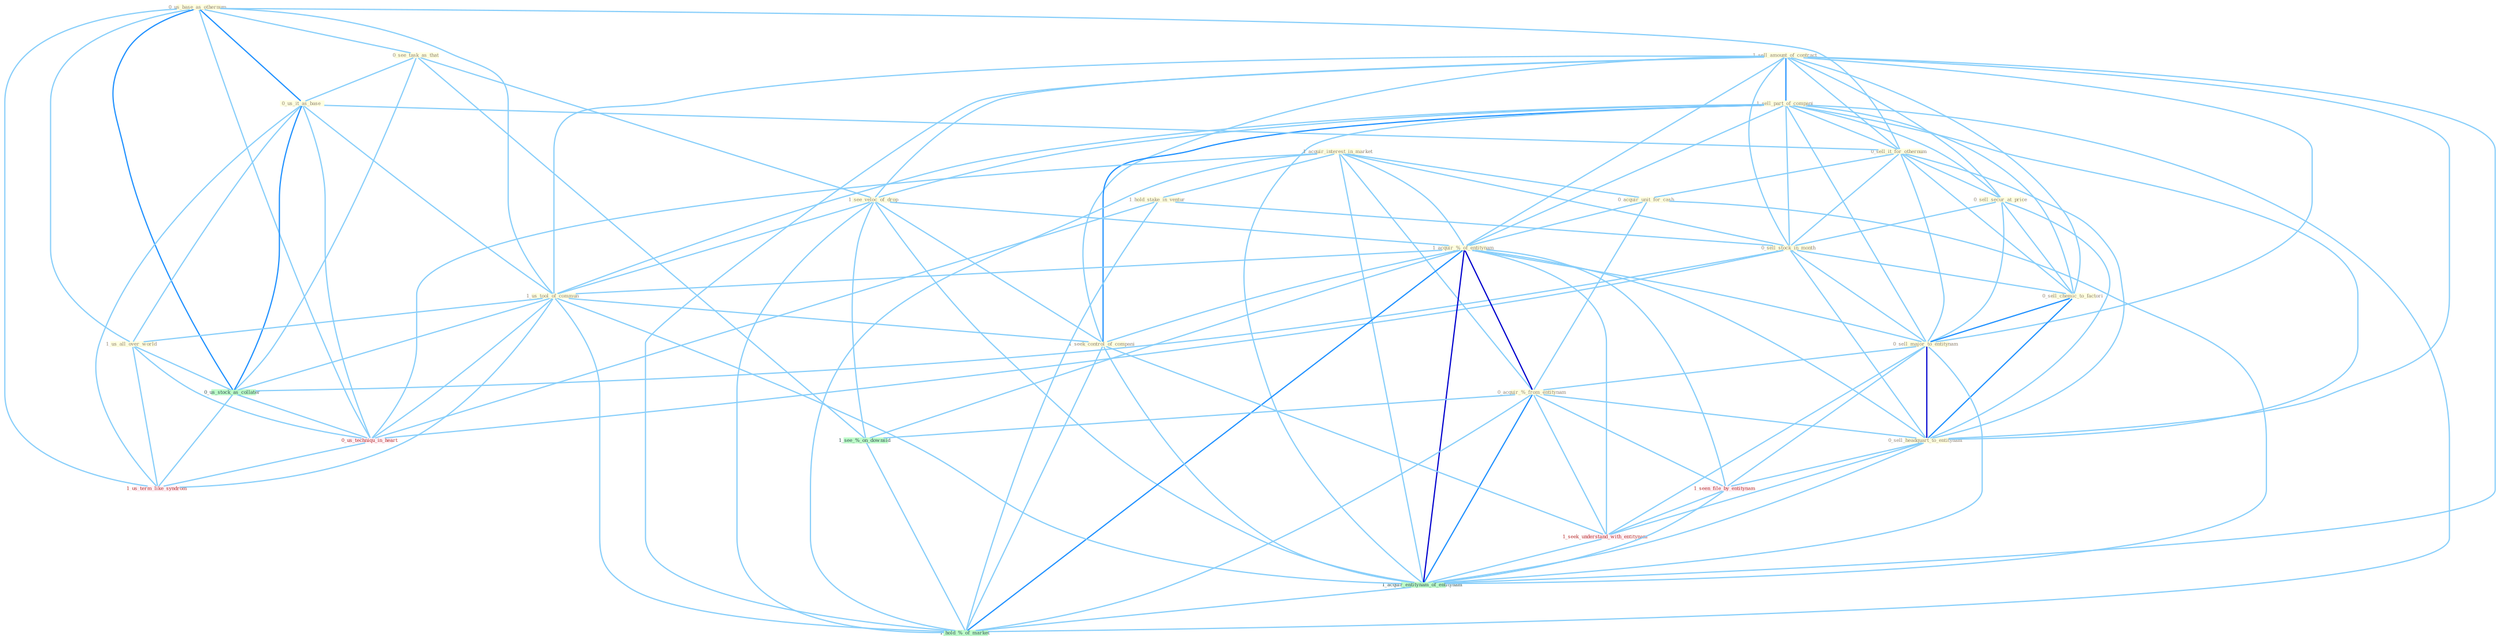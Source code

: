 Graph G{ 
    node
    [shape=polygon,style=filled,width=.5,height=.06,color="#BDFCC9",fixedsize=true,fontsize=4,
    fontcolor="#2f4f4f"];
    {node
    [color="#ffffe0", fontcolor="#8b7d6b"] "0_us_base_as_othernum " "1_sell_amount_of_contract " "1_sell_part_of_compani " "0_see_task_as_that " "0_us_it_as_base " "1_acquir_interest_in_market " "0_sell_it_for_othernum " "1_hold_stake_in_ventur " "0_sell_secur_at_price " "0_sell_stock_in_month " "0_acquir_unit_for_cash " "0_sell_chemic_to_factori " "1_see_veloc_of_drop " "1_acquir_%_of_entitynam " "0_sell_major_to_entitynam " "1_us_tool_of_commun " "0_acquir_%_from_entitynam " "1_seek_control_of_compani " "1_us_all_over_world " "0_sell_headquart_to_entitynam "}
{node [color="#fff0f5", fontcolor="#b22222"] "1_seen_file_by_entitynam " "1_seek_understand_with_entitynam " "0_us_techniqu_in_heart " "1_us_term_like_syndrom "}
edge [color="#B0E2FF"];

	"0_us_base_as_othernum " -- "0_see_task_as_that " [w="1", color="#87cefa" ];
	"0_us_base_as_othernum " -- "0_us_it_as_base " [w="2", color="#1e90ff" , len=0.8];
	"0_us_base_as_othernum " -- "0_sell_it_for_othernum " [w="1", color="#87cefa" ];
	"0_us_base_as_othernum " -- "1_us_tool_of_commun " [w="1", color="#87cefa" ];
	"0_us_base_as_othernum " -- "1_us_all_over_world " [w="1", color="#87cefa" ];
	"0_us_base_as_othernum " -- "0_us_stock_as_collater " [w="2", color="#1e90ff" , len=0.8];
	"0_us_base_as_othernum " -- "0_us_techniqu_in_heart " [w="1", color="#87cefa" ];
	"0_us_base_as_othernum " -- "1_us_term_like_syndrom " [w="1", color="#87cefa" ];
	"1_sell_amount_of_contract " -- "1_sell_part_of_compani " [w="2", color="#1e90ff" , len=0.8];
	"1_sell_amount_of_contract " -- "0_sell_it_for_othernum " [w="1", color="#87cefa" ];
	"1_sell_amount_of_contract " -- "0_sell_secur_at_price " [w="1", color="#87cefa" ];
	"1_sell_amount_of_contract " -- "0_sell_stock_in_month " [w="1", color="#87cefa" ];
	"1_sell_amount_of_contract " -- "0_sell_chemic_to_factori " [w="1", color="#87cefa" ];
	"1_sell_amount_of_contract " -- "1_see_veloc_of_drop " [w="1", color="#87cefa" ];
	"1_sell_amount_of_contract " -- "1_acquir_%_of_entitynam " [w="1", color="#87cefa" ];
	"1_sell_amount_of_contract " -- "0_sell_major_to_entitynam " [w="1", color="#87cefa" ];
	"1_sell_amount_of_contract " -- "1_us_tool_of_commun " [w="1", color="#87cefa" ];
	"1_sell_amount_of_contract " -- "1_seek_control_of_compani " [w="1", color="#87cefa" ];
	"1_sell_amount_of_contract " -- "0_sell_headquart_to_entitynam " [w="1", color="#87cefa" ];
	"1_sell_amount_of_contract " -- "1_acquir_entitynam_of_entitynam " [w="1", color="#87cefa" ];
	"1_sell_amount_of_contract " -- "1_hold_%_of_market " [w="1", color="#87cefa" ];
	"1_sell_part_of_compani " -- "0_sell_it_for_othernum " [w="1", color="#87cefa" ];
	"1_sell_part_of_compani " -- "0_sell_secur_at_price " [w="1", color="#87cefa" ];
	"1_sell_part_of_compani " -- "0_sell_stock_in_month " [w="1", color="#87cefa" ];
	"1_sell_part_of_compani " -- "0_sell_chemic_to_factori " [w="1", color="#87cefa" ];
	"1_sell_part_of_compani " -- "1_see_veloc_of_drop " [w="1", color="#87cefa" ];
	"1_sell_part_of_compani " -- "1_acquir_%_of_entitynam " [w="1", color="#87cefa" ];
	"1_sell_part_of_compani " -- "0_sell_major_to_entitynam " [w="1", color="#87cefa" ];
	"1_sell_part_of_compani " -- "1_us_tool_of_commun " [w="1", color="#87cefa" ];
	"1_sell_part_of_compani " -- "1_seek_control_of_compani " [w="2", color="#1e90ff" , len=0.8];
	"1_sell_part_of_compani " -- "0_sell_headquart_to_entitynam " [w="1", color="#87cefa" ];
	"1_sell_part_of_compani " -- "1_acquir_entitynam_of_entitynam " [w="1", color="#87cefa" ];
	"1_sell_part_of_compani " -- "1_hold_%_of_market " [w="1", color="#87cefa" ];
	"0_see_task_as_that " -- "0_us_it_as_base " [w="1", color="#87cefa" ];
	"0_see_task_as_that " -- "1_see_veloc_of_drop " [w="1", color="#87cefa" ];
	"0_see_task_as_that " -- "0_us_stock_as_collater " [w="1", color="#87cefa" ];
	"0_see_task_as_that " -- "1_see_%_on_downsid " [w="1", color="#87cefa" ];
	"0_us_it_as_base " -- "0_sell_it_for_othernum " [w="1", color="#87cefa" ];
	"0_us_it_as_base " -- "1_us_tool_of_commun " [w="1", color="#87cefa" ];
	"0_us_it_as_base " -- "1_us_all_over_world " [w="1", color="#87cefa" ];
	"0_us_it_as_base " -- "0_us_stock_as_collater " [w="2", color="#1e90ff" , len=0.8];
	"0_us_it_as_base " -- "0_us_techniqu_in_heart " [w="1", color="#87cefa" ];
	"0_us_it_as_base " -- "1_us_term_like_syndrom " [w="1", color="#87cefa" ];
	"1_acquir_interest_in_market " -- "1_hold_stake_in_ventur " [w="1", color="#87cefa" ];
	"1_acquir_interest_in_market " -- "0_sell_stock_in_month " [w="1", color="#87cefa" ];
	"1_acquir_interest_in_market " -- "0_acquir_unit_for_cash " [w="1", color="#87cefa" ];
	"1_acquir_interest_in_market " -- "1_acquir_%_of_entitynam " [w="1", color="#87cefa" ];
	"1_acquir_interest_in_market " -- "0_acquir_%_from_entitynam " [w="1", color="#87cefa" ];
	"1_acquir_interest_in_market " -- "1_acquir_entitynam_of_entitynam " [w="1", color="#87cefa" ];
	"1_acquir_interest_in_market " -- "0_us_techniqu_in_heart " [w="1", color="#87cefa" ];
	"1_acquir_interest_in_market " -- "1_hold_%_of_market " [w="1", color="#87cefa" ];
	"0_sell_it_for_othernum " -- "0_sell_secur_at_price " [w="1", color="#87cefa" ];
	"0_sell_it_for_othernum " -- "0_sell_stock_in_month " [w="1", color="#87cefa" ];
	"0_sell_it_for_othernum " -- "0_acquir_unit_for_cash " [w="1", color="#87cefa" ];
	"0_sell_it_for_othernum " -- "0_sell_chemic_to_factori " [w="1", color="#87cefa" ];
	"0_sell_it_for_othernum " -- "0_sell_major_to_entitynam " [w="1", color="#87cefa" ];
	"0_sell_it_for_othernum " -- "0_sell_headquart_to_entitynam " [w="1", color="#87cefa" ];
	"1_hold_stake_in_ventur " -- "0_sell_stock_in_month " [w="1", color="#87cefa" ];
	"1_hold_stake_in_ventur " -- "0_us_techniqu_in_heart " [w="1", color="#87cefa" ];
	"1_hold_stake_in_ventur " -- "1_hold_%_of_market " [w="1", color="#87cefa" ];
	"0_sell_secur_at_price " -- "0_sell_stock_in_month " [w="1", color="#87cefa" ];
	"0_sell_secur_at_price " -- "0_sell_chemic_to_factori " [w="1", color="#87cefa" ];
	"0_sell_secur_at_price " -- "0_sell_major_to_entitynam " [w="1", color="#87cefa" ];
	"0_sell_secur_at_price " -- "0_sell_headquart_to_entitynam " [w="1", color="#87cefa" ];
	"0_sell_stock_in_month " -- "0_sell_chemic_to_factori " [w="1", color="#87cefa" ];
	"0_sell_stock_in_month " -- "0_sell_major_to_entitynam " [w="1", color="#87cefa" ];
	"0_sell_stock_in_month " -- "0_sell_headquart_to_entitynam " [w="1", color="#87cefa" ];
	"0_sell_stock_in_month " -- "0_us_stock_as_collater " [w="1", color="#87cefa" ];
	"0_sell_stock_in_month " -- "0_us_techniqu_in_heart " [w="1", color="#87cefa" ];
	"0_acquir_unit_for_cash " -- "1_acquir_%_of_entitynam " [w="1", color="#87cefa" ];
	"0_acquir_unit_for_cash " -- "0_acquir_%_from_entitynam " [w="1", color="#87cefa" ];
	"0_acquir_unit_for_cash " -- "1_acquir_entitynam_of_entitynam " [w="1", color="#87cefa" ];
	"0_sell_chemic_to_factori " -- "0_sell_major_to_entitynam " [w="2", color="#1e90ff" , len=0.8];
	"0_sell_chemic_to_factori " -- "0_sell_headquart_to_entitynam " [w="2", color="#1e90ff" , len=0.8];
	"1_see_veloc_of_drop " -- "1_acquir_%_of_entitynam " [w="1", color="#87cefa" ];
	"1_see_veloc_of_drop " -- "1_us_tool_of_commun " [w="1", color="#87cefa" ];
	"1_see_veloc_of_drop " -- "1_seek_control_of_compani " [w="1", color="#87cefa" ];
	"1_see_veloc_of_drop " -- "1_acquir_entitynam_of_entitynam " [w="1", color="#87cefa" ];
	"1_see_veloc_of_drop " -- "1_see_%_on_downsid " [w="1", color="#87cefa" ];
	"1_see_veloc_of_drop " -- "1_hold_%_of_market " [w="1", color="#87cefa" ];
	"1_acquir_%_of_entitynam " -- "0_sell_major_to_entitynam " [w="1", color="#87cefa" ];
	"1_acquir_%_of_entitynam " -- "1_us_tool_of_commun " [w="1", color="#87cefa" ];
	"1_acquir_%_of_entitynam " -- "0_acquir_%_from_entitynam " [w="3", color="#0000cd" , len=0.6];
	"1_acquir_%_of_entitynam " -- "1_seek_control_of_compani " [w="1", color="#87cefa" ];
	"1_acquir_%_of_entitynam " -- "0_sell_headquart_to_entitynam " [w="1", color="#87cefa" ];
	"1_acquir_%_of_entitynam " -- "1_seen_file_by_entitynam " [w="1", color="#87cefa" ];
	"1_acquir_%_of_entitynam " -- "1_seek_understand_with_entitynam " [w="1", color="#87cefa" ];
	"1_acquir_%_of_entitynam " -- "1_acquir_entitynam_of_entitynam " [w="3", color="#0000cd" , len=0.6];
	"1_acquir_%_of_entitynam " -- "1_see_%_on_downsid " [w="1", color="#87cefa" ];
	"1_acquir_%_of_entitynam " -- "1_hold_%_of_market " [w="2", color="#1e90ff" , len=0.8];
	"0_sell_major_to_entitynam " -- "0_acquir_%_from_entitynam " [w="1", color="#87cefa" ];
	"0_sell_major_to_entitynam " -- "0_sell_headquart_to_entitynam " [w="3", color="#0000cd" , len=0.6];
	"0_sell_major_to_entitynam " -- "1_seen_file_by_entitynam " [w="1", color="#87cefa" ];
	"0_sell_major_to_entitynam " -- "1_seek_understand_with_entitynam " [w="1", color="#87cefa" ];
	"0_sell_major_to_entitynam " -- "1_acquir_entitynam_of_entitynam " [w="1", color="#87cefa" ];
	"1_us_tool_of_commun " -- "1_seek_control_of_compani " [w="1", color="#87cefa" ];
	"1_us_tool_of_commun " -- "1_us_all_over_world " [w="1", color="#87cefa" ];
	"1_us_tool_of_commun " -- "0_us_stock_as_collater " [w="1", color="#87cefa" ];
	"1_us_tool_of_commun " -- "1_acquir_entitynam_of_entitynam " [w="1", color="#87cefa" ];
	"1_us_tool_of_commun " -- "0_us_techniqu_in_heart " [w="1", color="#87cefa" ];
	"1_us_tool_of_commun " -- "1_us_term_like_syndrom " [w="1", color="#87cefa" ];
	"1_us_tool_of_commun " -- "1_hold_%_of_market " [w="1", color="#87cefa" ];
	"0_acquir_%_from_entitynam " -- "0_sell_headquart_to_entitynam " [w="1", color="#87cefa" ];
	"0_acquir_%_from_entitynam " -- "1_seen_file_by_entitynam " [w="1", color="#87cefa" ];
	"0_acquir_%_from_entitynam " -- "1_seek_understand_with_entitynam " [w="1", color="#87cefa" ];
	"0_acquir_%_from_entitynam " -- "1_acquir_entitynam_of_entitynam " [w="2", color="#1e90ff" , len=0.8];
	"0_acquir_%_from_entitynam " -- "1_see_%_on_downsid " [w="1", color="#87cefa" ];
	"0_acquir_%_from_entitynam " -- "1_hold_%_of_market " [w="1", color="#87cefa" ];
	"1_seek_control_of_compani " -- "1_seek_understand_with_entitynam " [w="1", color="#87cefa" ];
	"1_seek_control_of_compani " -- "1_acquir_entitynam_of_entitynam " [w="1", color="#87cefa" ];
	"1_seek_control_of_compani " -- "1_hold_%_of_market " [w="1", color="#87cefa" ];
	"1_us_all_over_world " -- "0_us_stock_as_collater " [w="1", color="#87cefa" ];
	"1_us_all_over_world " -- "0_us_techniqu_in_heart " [w="1", color="#87cefa" ];
	"1_us_all_over_world " -- "1_us_term_like_syndrom " [w="1", color="#87cefa" ];
	"0_sell_headquart_to_entitynam " -- "1_seen_file_by_entitynam " [w="1", color="#87cefa" ];
	"0_sell_headquart_to_entitynam " -- "1_seek_understand_with_entitynam " [w="1", color="#87cefa" ];
	"0_sell_headquart_to_entitynam " -- "1_acquir_entitynam_of_entitynam " [w="1", color="#87cefa" ];
	"1_seen_file_by_entitynam " -- "1_seek_understand_with_entitynam " [w="1", color="#87cefa" ];
	"1_seen_file_by_entitynam " -- "1_acquir_entitynam_of_entitynam " [w="1", color="#87cefa" ];
	"0_us_stock_as_collater " -- "0_us_techniqu_in_heart " [w="1", color="#87cefa" ];
	"0_us_stock_as_collater " -- "1_us_term_like_syndrom " [w="1", color="#87cefa" ];
	"1_seek_understand_with_entitynam " -- "1_acquir_entitynam_of_entitynam " [w="1", color="#87cefa" ];
	"1_acquir_entitynam_of_entitynam " -- "1_hold_%_of_market " [w="1", color="#87cefa" ];
	"0_us_techniqu_in_heart " -- "1_us_term_like_syndrom " [w="1", color="#87cefa" ];
	"1_see_%_on_downsid " -- "1_hold_%_of_market " [w="1", color="#87cefa" ];
}